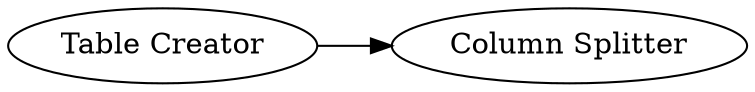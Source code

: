digraph {
	"7980703747027792814_4" [label="Table Creator"]
	"7980703747027792814_11" [label="Column Splitter"]
	"7980703747027792814_4" -> "7980703747027792814_11"
	rankdir=LR
}
